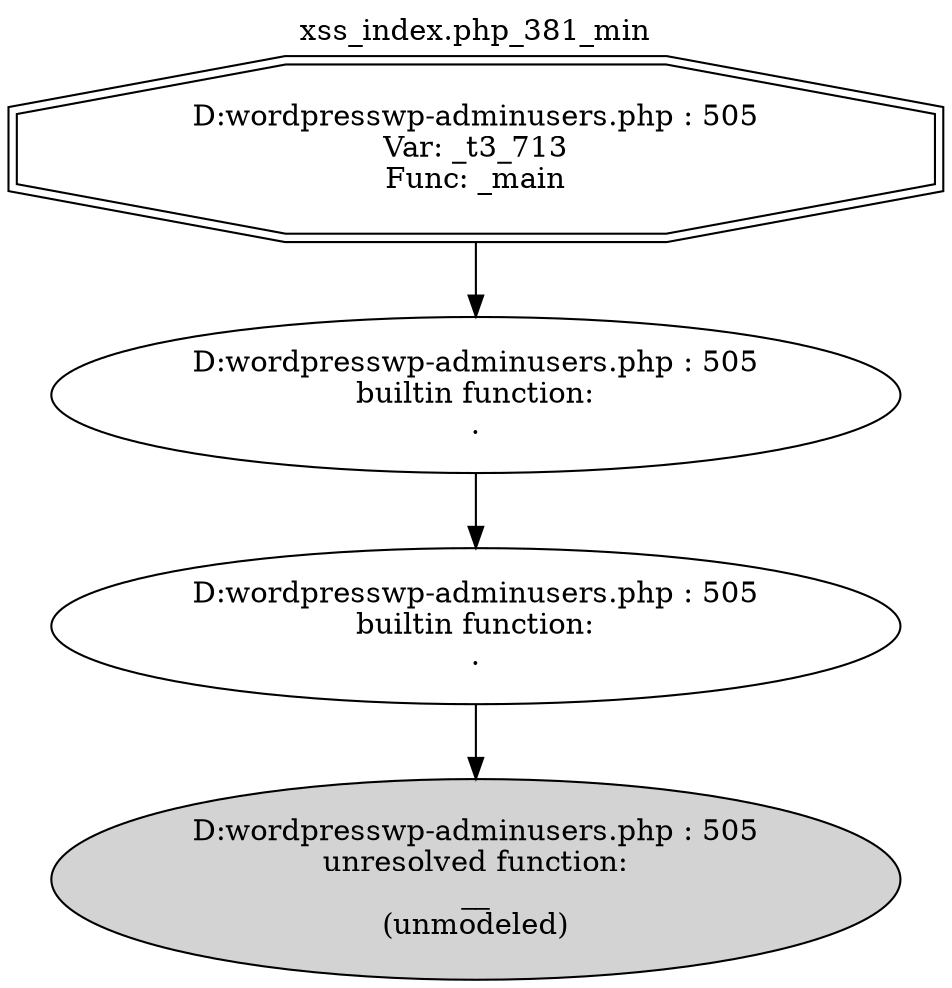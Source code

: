 digraph cfg {
  label="xss_index.php_381_min";
  labelloc=t;
  n1 [shape=doubleoctagon, label="D:\wordpress\wp-admin\users.php : 505\nVar: _t3_713\nFunc: _main\n"];
  n2 [shape=ellipse, label="D:\wordpress\wp-admin\users.php : 505\nbuiltin function:\n.\n"];
  n3 [shape=ellipse, label="D:\wordpress\wp-admin\users.php : 505\nbuiltin function:\n.\n"];
  n4 [shape=ellipse, label="D:\wordpress\wp-admin\users.php : 505\nunresolved function:\n__\n(unmodeled)\n",style=filled];
  n1 -> n2;
  n2 -> n3;
  n3 -> n4;
}
